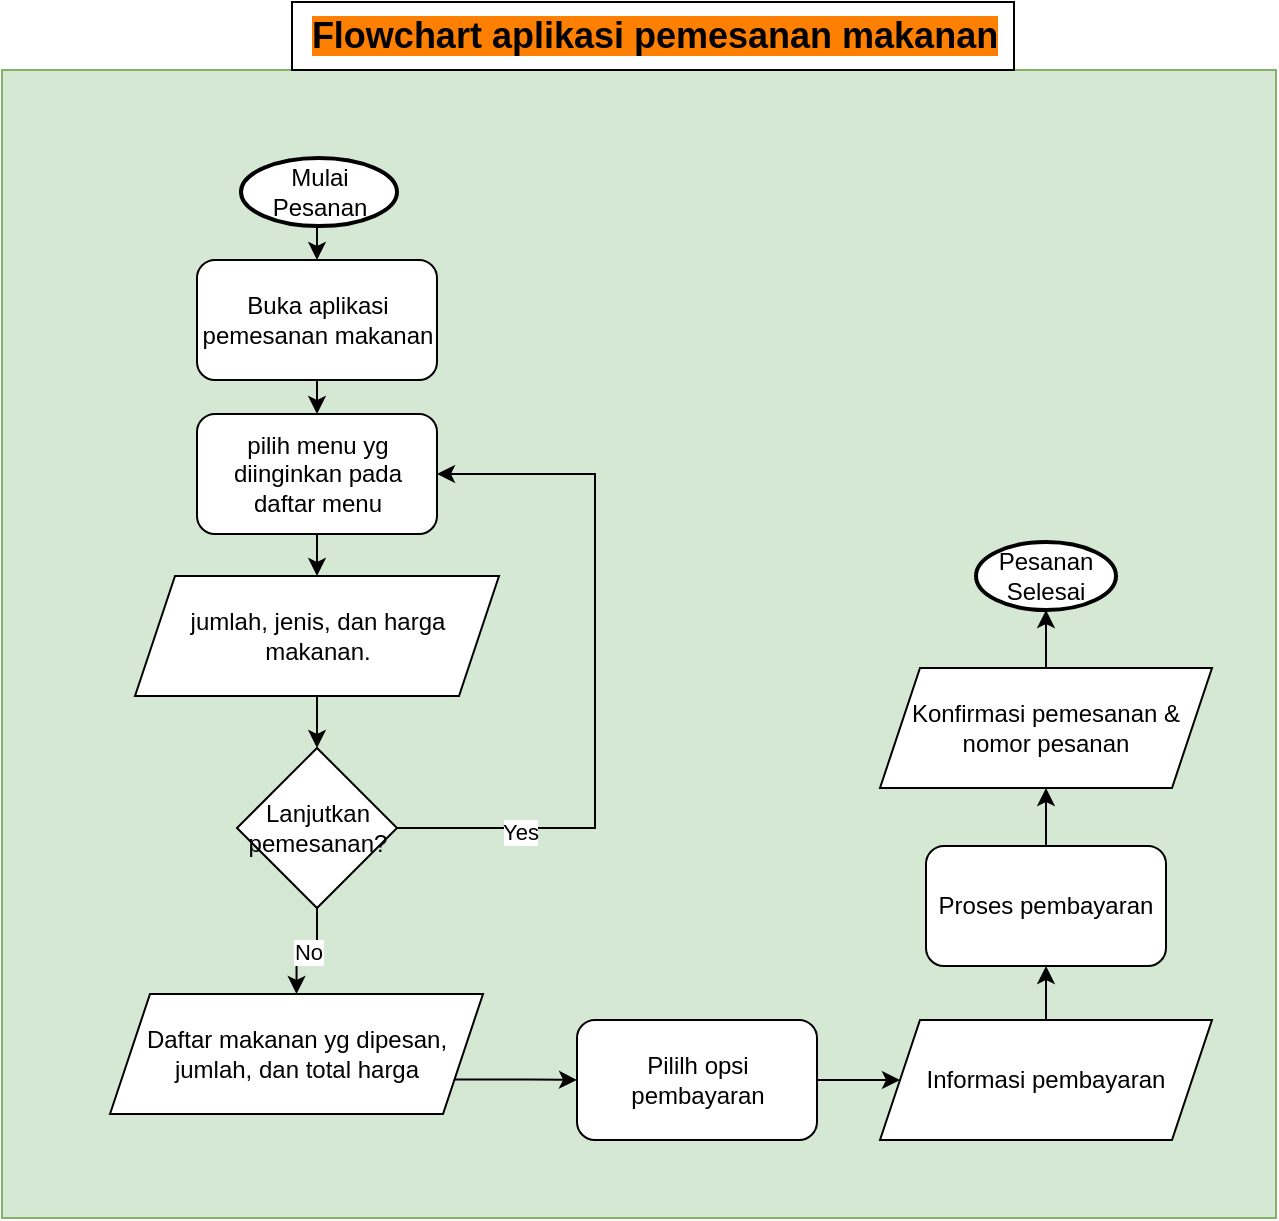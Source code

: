 <mxfile version="21.1.7" type="google" pages="2">
  <diagram id="pA1gCr985TKy-96Ni6BZ" name="Page-1">
    <mxGraphModel grid="0" page="0" gridSize="10" guides="1" tooltips="1" connect="1" arrows="1" fold="1" pageScale="1" pageWidth="850" pageHeight="1100" math="0" shadow="0">
      <root>
        <mxCell id="0" />
        <mxCell id="1" parent="0" />
        <mxCell id="ZvlgX2cec_exVhwTw5s4-31" value="" style="rounded=0;whiteSpace=wrap;html=1;fillColor=#d5e8d4;strokeColor=#82b366;" vertex="1" parent="1">
          <mxGeometry x="-571" y="-16" width="637" height="574" as="geometry" />
        </mxCell>
        <mxCell id="ZvlgX2cec_exVhwTw5s4-1" value="&lt;font size=&quot;1&quot; style=&quot;&quot;&gt;&lt;b style=&quot;background-color: rgb(255, 128, 0); font-size: 18px;&quot;&gt;Flowchart aplikasi pemesanan makanan&lt;/b&gt;&lt;/font&gt;" style="text;html=1;align=center;verticalAlign=middle;resizable=0;points=[];autosize=1;strokeColor=default;fillColor=none;" vertex="1" parent="1">
          <mxGeometry x="-426" y="-50" width="361" height="34" as="geometry" />
        </mxCell>
        <mxCell id="ZvlgX2cec_exVhwTw5s4-14" style="edgeStyle=orthogonalEdgeStyle;rounded=0;orthogonalLoop=1;jettySize=auto;html=1;exitX=0.5;exitY=1;exitDx=0;exitDy=0;entryX=0.5;entryY=0;entryDx=0;entryDy=0;" edge="1" parent="1" source="ZvlgX2cec_exVhwTw5s4-2" target="ZvlgX2cec_exVhwTw5s4-3">
          <mxGeometry relative="1" as="geometry" />
        </mxCell>
        <mxCell id="ZvlgX2cec_exVhwTw5s4-2" value="Buka aplikasi pemesanan makanan" style="rounded=1;whiteSpace=wrap;html=1;" vertex="1" parent="1">
          <mxGeometry x="-473.5" y="79" width="120" height="60" as="geometry" />
        </mxCell>
        <mxCell id="ZvlgX2cec_exVhwTw5s4-15" style="edgeStyle=orthogonalEdgeStyle;rounded=0;orthogonalLoop=1;jettySize=auto;html=1;exitX=0.5;exitY=1;exitDx=0;exitDy=0;entryX=0.5;entryY=0;entryDx=0;entryDy=0;" edge="1" parent="1" source="ZvlgX2cec_exVhwTw5s4-3" target="ZvlgX2cec_exVhwTw5s4-4">
          <mxGeometry relative="1" as="geometry" />
        </mxCell>
        <mxCell id="ZvlgX2cec_exVhwTw5s4-3" value="pilih menu yg diinginkan pada daftar menu" style="rounded=1;whiteSpace=wrap;html=1;" vertex="1" parent="1">
          <mxGeometry x="-473.5" y="156" width="120" height="60" as="geometry" />
        </mxCell>
        <mxCell id="ZvlgX2cec_exVhwTw5s4-16" style="edgeStyle=orthogonalEdgeStyle;rounded=0;orthogonalLoop=1;jettySize=auto;html=1;exitX=0.5;exitY=1;exitDx=0;exitDy=0;entryX=0.5;entryY=0;entryDx=0;entryDy=0;" edge="1" parent="1" source="ZvlgX2cec_exVhwTw5s4-4" target="ZvlgX2cec_exVhwTw5s4-5">
          <mxGeometry relative="1" as="geometry" />
        </mxCell>
        <mxCell id="ZvlgX2cec_exVhwTw5s4-4" value="jumlah, jenis, dan harga makanan." style="shape=parallelogram;perimeter=parallelogramPerimeter;whiteSpace=wrap;html=1;fixedSize=1;" vertex="1" parent="1">
          <mxGeometry x="-504.5" y="237" width="182" height="60" as="geometry" />
        </mxCell>
        <mxCell id="ZvlgX2cec_exVhwTw5s4-6" style="edgeStyle=orthogonalEdgeStyle;rounded=0;orthogonalLoop=1;jettySize=auto;html=1;exitX=1;exitY=0.5;exitDx=0;exitDy=0;entryX=1;entryY=0.5;entryDx=0;entryDy=0;" edge="1" parent="1" source="ZvlgX2cec_exVhwTw5s4-5" target="ZvlgX2cec_exVhwTw5s4-3">
          <mxGeometry relative="1" as="geometry">
            <Array as="points">
              <mxPoint x="-274.5" y="363" />
              <mxPoint x="-274.5" y="186" />
            </Array>
          </mxGeometry>
        </mxCell>
        <mxCell id="ZvlgX2cec_exVhwTw5s4-13" value="Yes" style="edgeLabel;html=1;align=center;verticalAlign=middle;resizable=0;points=[];" connectable="0" vertex="1" parent="ZvlgX2cec_exVhwTw5s4-6">
          <mxGeometry x="-0.657" y="-2" relative="1" as="geometry">
            <mxPoint as="offset" />
          </mxGeometry>
        </mxCell>
        <mxCell id="ZvlgX2cec_exVhwTw5s4-17" value="No" style="edgeStyle=orthogonalEdgeStyle;rounded=0;orthogonalLoop=1;jettySize=auto;html=1;exitX=0.5;exitY=1;exitDx=0;exitDy=0;entryX=0.5;entryY=0;entryDx=0;entryDy=0;" edge="1" parent="1" source="ZvlgX2cec_exVhwTw5s4-5" target="ZvlgX2cec_exVhwTw5s4-7">
          <mxGeometry relative="1" as="geometry" />
        </mxCell>
        <mxCell id="ZvlgX2cec_exVhwTw5s4-5" value="Lanjutkan pemesanan?" style="rhombus;whiteSpace=wrap;html=1;" vertex="1" parent="1">
          <mxGeometry x="-453.5" y="323" width="80" height="80" as="geometry" />
        </mxCell>
        <mxCell id="ZvlgX2cec_exVhwTw5s4-20" style="edgeStyle=orthogonalEdgeStyle;rounded=0;orthogonalLoop=1;jettySize=auto;html=1;exitX=1;exitY=0.75;exitDx=0;exitDy=0;entryX=0;entryY=0.5;entryDx=0;entryDy=0;" edge="1" parent="1" source="ZvlgX2cec_exVhwTw5s4-7" target="ZvlgX2cec_exVhwTw5s4-8">
          <mxGeometry relative="1" as="geometry" />
        </mxCell>
        <mxCell id="ZvlgX2cec_exVhwTw5s4-7" value="Daftar makanan yg dipesan, jumlah, dan total harga" style="shape=parallelogram;perimeter=parallelogramPerimeter;whiteSpace=wrap;html=1;fixedSize=1;" vertex="1" parent="1">
          <mxGeometry x="-517" y="446" width="186.5" height="60" as="geometry" />
        </mxCell>
        <mxCell id="ZvlgX2cec_exVhwTw5s4-22" style="edgeStyle=orthogonalEdgeStyle;rounded=0;orthogonalLoop=1;jettySize=auto;html=1;exitX=1;exitY=0.5;exitDx=0;exitDy=0;entryX=0;entryY=0.5;entryDx=0;entryDy=0;" edge="1" parent="1" source="ZvlgX2cec_exVhwTw5s4-8" target="ZvlgX2cec_exVhwTw5s4-9">
          <mxGeometry relative="1" as="geometry" />
        </mxCell>
        <mxCell id="ZvlgX2cec_exVhwTw5s4-8" value="Pililh opsi pembayaran" style="rounded=1;whiteSpace=wrap;html=1;" vertex="1" parent="1">
          <mxGeometry x="-283.5" y="459" width="120" height="60" as="geometry" />
        </mxCell>
        <mxCell id="ZvlgX2cec_exVhwTw5s4-26" style="edgeStyle=orthogonalEdgeStyle;rounded=0;orthogonalLoop=1;jettySize=auto;html=1;exitX=0.5;exitY=0;exitDx=0;exitDy=0;entryX=0.5;entryY=1;entryDx=0;entryDy=0;" edge="1" parent="1" source="ZvlgX2cec_exVhwTw5s4-9" target="ZvlgX2cec_exVhwTw5s4-10">
          <mxGeometry relative="1" as="geometry" />
        </mxCell>
        <mxCell id="ZvlgX2cec_exVhwTw5s4-9" value="Informasi pembayaran" style="shape=parallelogram;perimeter=parallelogramPerimeter;whiteSpace=wrap;html=1;fixedSize=1;" vertex="1" parent="1">
          <mxGeometry x="-132" y="459" width="166" height="60" as="geometry" />
        </mxCell>
        <mxCell id="ZvlgX2cec_exVhwTw5s4-27" style="edgeStyle=orthogonalEdgeStyle;rounded=0;orthogonalLoop=1;jettySize=auto;html=1;exitX=0.5;exitY=0;exitDx=0;exitDy=0;entryX=0.5;entryY=1;entryDx=0;entryDy=0;" edge="1" parent="1" source="ZvlgX2cec_exVhwTw5s4-10" target="ZvlgX2cec_exVhwTw5s4-12">
          <mxGeometry relative="1" as="geometry" />
        </mxCell>
        <mxCell id="ZvlgX2cec_exVhwTw5s4-10" value="Proses pembayaran" style="rounded=1;whiteSpace=wrap;html=1;" vertex="1" parent="1">
          <mxGeometry x="-109" y="372" width="120" height="60" as="geometry" />
        </mxCell>
        <mxCell id="ZvlgX2cec_exVhwTw5s4-11" value="Pesanan Selesai" style="strokeWidth=2;html=1;shape=mxgraph.flowchart.start_1;whiteSpace=wrap;" vertex="1" parent="1">
          <mxGeometry x="-84" y="220" width="70" height="34" as="geometry" />
        </mxCell>
        <mxCell id="ZvlgX2cec_exVhwTw5s4-28" style="edgeStyle=orthogonalEdgeStyle;rounded=0;orthogonalLoop=1;jettySize=auto;html=1;exitX=0.5;exitY=0;exitDx=0;exitDy=0;entryX=0.5;entryY=1;entryDx=0;entryDy=0;entryPerimeter=0;" edge="1" parent="1" source="ZvlgX2cec_exVhwTw5s4-12" target="ZvlgX2cec_exVhwTw5s4-11">
          <mxGeometry relative="1" as="geometry" />
        </mxCell>
        <mxCell id="ZvlgX2cec_exVhwTw5s4-12" value="Konfirmasi pemesanan &amp;amp; nomor pesanan" style="shape=parallelogram;perimeter=parallelogramPerimeter;whiteSpace=wrap;html=1;fixedSize=1;" vertex="1" parent="1">
          <mxGeometry x="-132" y="283" width="166" height="60" as="geometry" />
        </mxCell>
        <mxCell id="ZvlgX2cec_exVhwTw5s4-30" style="edgeStyle=orthogonalEdgeStyle;rounded=0;orthogonalLoop=1;jettySize=auto;html=1;exitX=0.5;exitY=1;exitDx=0;exitDy=0;exitPerimeter=0;entryX=0.5;entryY=0;entryDx=0;entryDy=0;" edge="1" parent="1" source="ZvlgX2cec_exVhwTw5s4-29" target="ZvlgX2cec_exVhwTw5s4-2">
          <mxGeometry relative="1" as="geometry" />
        </mxCell>
        <mxCell id="ZvlgX2cec_exVhwTw5s4-29" value="Mulai Pesanan" style="strokeWidth=2;html=1;shape=mxgraph.flowchart.start_1;whiteSpace=wrap;" vertex="1" parent="1">
          <mxGeometry x="-451.5" y="28" width="78" height="34" as="geometry" />
        </mxCell>
      </root>
    </mxGraphModel>
  </diagram>
  <diagram id="Dv_Ylz4yTTPdztBjfpiq" name="Page-2">
    <mxGraphModel dx="1050" dy="591" grid="0" gridSize="10" guides="1" tooltips="1" connect="1" arrows="1" fold="1" page="0" pageScale="1" pageWidth="850" pageHeight="1100" math="0" shadow="0">
      <root>
        <mxCell id="0" />
        <mxCell id="1" parent="0" />
      </root>
    </mxGraphModel>
  </diagram>
</mxfile>
